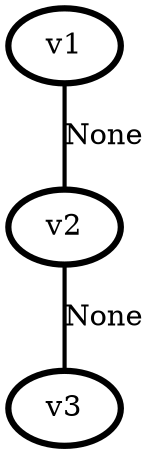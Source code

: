 graph G {
    0 [penwidth=3,label="v1",fontcolor="Black"]
    1 [penwidth=3,label="v2",fontcolor="Black"]
    2 [penwidth=3,label="v3",fontcolor="Black"]

    0--1 [penwidth=2,label="None"]
    1--2 [penwidth=2,label="None"]
}